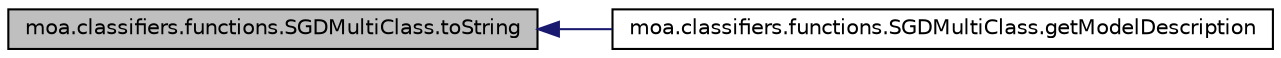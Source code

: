 digraph G
{
  edge [fontname="Helvetica",fontsize="10",labelfontname="Helvetica",labelfontsize="10"];
  node [fontname="Helvetica",fontsize="10",shape=record];
  rankdir=LR;
  Node1 [label="moa.classifiers.functions.SGDMultiClass.toString",height=0.2,width=0.4,color="black", fillcolor="grey75", style="filled" fontcolor="black"];
  Node1 -> Node2 [dir=back,color="midnightblue",fontsize="10",style="solid",fontname="Helvetica"];
  Node2 [label="moa.classifiers.functions.SGDMultiClass.getModelDescription",height=0.2,width=0.4,color="black", fillcolor="white", style="filled",URL="$classmoa_1_1classifiers_1_1functions_1_1SGDMultiClass.html#adc5ade5bfea35e7b3cb4f49f42d9da83",tooltip="Returns a string representation of the model."];
}
